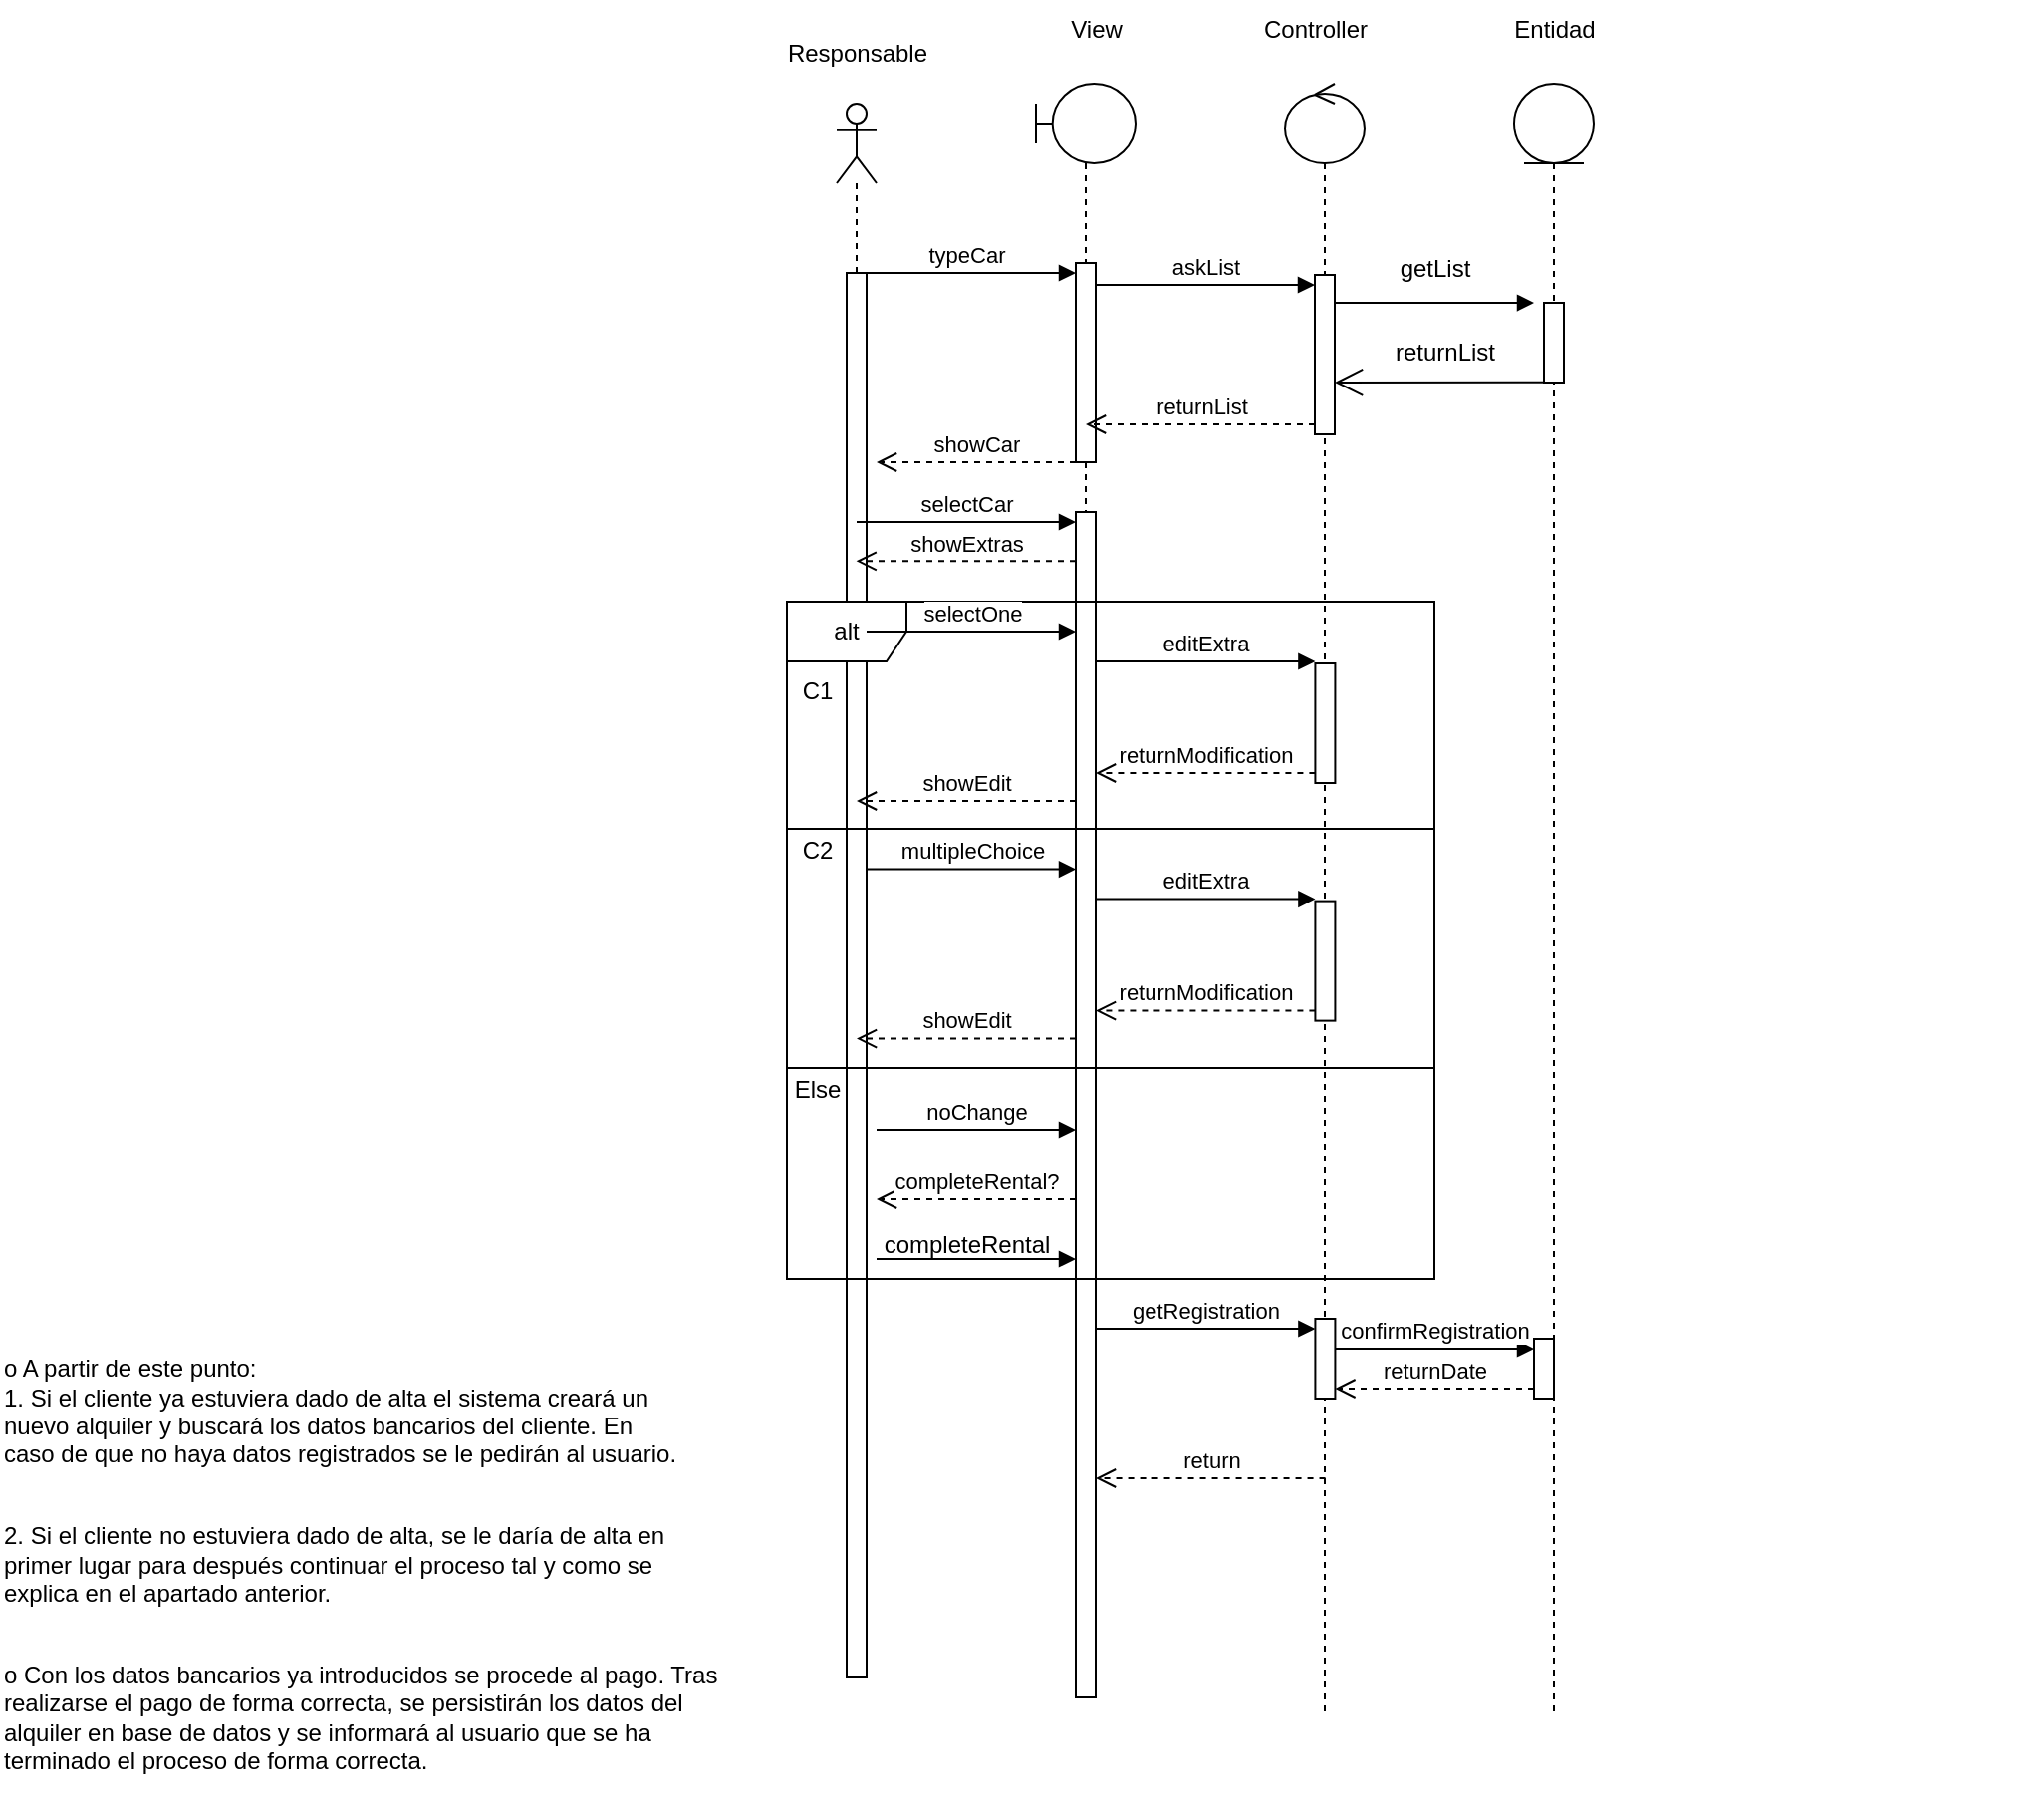 <mxfile version="25.0.2">
  <diagram name="Página-1" id="hJLhgNZL0Z0Mp03p45sU">
    <mxGraphModel dx="1744" dy="478" grid="1" gridSize="10" guides="1" tooltips="1" connect="1" arrows="1" fold="1" page="1" pageScale="1" pageWidth="827" pageHeight="1169" math="0" shadow="0">
      <root>
        <mxCell id="0" />
        <mxCell id="1" parent="0" />
        <mxCell id="AW41BKSZvpYnNZ8wh0pO-1" value="" style="shape=umlLifeline;perimeter=lifelinePerimeter;whiteSpace=wrap;html=1;container=1;dropTarget=0;collapsible=0;recursiveResize=0;outlineConnect=0;portConstraint=eastwest;newEdgeStyle={&quot;curved&quot;:0,&quot;rounded&quot;:0};participant=umlActor;" parent="1" vertex="1">
          <mxGeometry x="140" y="90" width="20" height="790" as="geometry" />
        </mxCell>
        <mxCell id="40E514p9lk34ZQ-6T4XH-21" value="" style="html=1;points=[[0,0,0,0,5],[0,1,0,0,-5],[1,0,0,0,5],[1,1,0,0,-5]];perimeter=orthogonalPerimeter;outlineConnect=0;targetShapes=umlLifeline;portConstraint=eastwest;newEdgeStyle={&quot;curved&quot;:0,&quot;rounded&quot;:0};" vertex="1" parent="AW41BKSZvpYnNZ8wh0pO-1">
          <mxGeometry x="5" y="85" width="10" height="705" as="geometry" />
        </mxCell>
        <mxCell id="AW41BKSZvpYnNZ8wh0pO-5" value="" style="shape=umlLifeline;perimeter=lifelinePerimeter;whiteSpace=wrap;html=1;container=1;dropTarget=0;collapsible=0;recursiveResize=0;outlineConnect=0;portConstraint=eastwest;newEdgeStyle={&quot;curved&quot;:0,&quot;rounded&quot;:0};participant=umlControl;" parent="1" vertex="1">
          <mxGeometry x="365" y="80" width="40" height="820" as="geometry" />
        </mxCell>
        <mxCell id="40E514p9lk34ZQ-6T4XH-10" value="" style="html=1;points=[[0,0,0,0,5],[0,1,0,0,-5],[1,0,0,0,5],[1,1,0,0,-5]];perimeter=orthogonalPerimeter;outlineConnect=0;targetShapes=umlLifeline;portConstraint=eastwest;newEdgeStyle={&quot;curved&quot;:0,&quot;rounded&quot;:0};" vertex="1" parent="AW41BKSZvpYnNZ8wh0pO-5">
          <mxGeometry x="15" y="96" width="10" height="80" as="geometry" />
        </mxCell>
        <mxCell id="40E514p9lk34ZQ-6T4XH-29" value="" style="html=1;points=[[0,0,0,0,5],[0,1,0,0,-5],[1,0,0,0,5],[1,1,0,0,-5]];perimeter=orthogonalPerimeter;outlineConnect=0;targetShapes=umlLifeline;portConstraint=eastwest;newEdgeStyle={&quot;curved&quot;:0,&quot;rounded&quot;:0};" vertex="1" parent="AW41BKSZvpYnNZ8wh0pO-5">
          <mxGeometry x="15.21" y="291" width="10" height="60" as="geometry" />
        </mxCell>
        <mxCell id="40E514p9lk34ZQ-6T4XH-30" value="editExtra" style="html=1;verticalAlign=bottom;endArrow=block;curved=0;rounded=0;entryX=0;entryY=0;entryDx=0;entryDy=5;" edge="1" parent="AW41BKSZvpYnNZ8wh0pO-5">
          <mxGeometry relative="1" as="geometry">
            <mxPoint x="-95" y="290" as="sourcePoint" />
            <mxPoint x="15.21" y="290" as="targetPoint" />
          </mxGeometry>
        </mxCell>
        <mxCell id="40E514p9lk34ZQ-6T4XH-31" value="returnModification" style="html=1;verticalAlign=bottom;endArrow=open;dashed=1;endSize=8;curved=0;rounded=0;exitX=0;exitY=1;exitDx=0;exitDy=-5;" edge="1" parent="AW41BKSZvpYnNZ8wh0pO-5" source="40E514p9lk34ZQ-6T4XH-29">
          <mxGeometry relative="1" as="geometry">
            <mxPoint x="-95" y="346" as="targetPoint" />
          </mxGeometry>
        </mxCell>
        <mxCell id="40E514p9lk34ZQ-6T4XH-33" value="" style="html=1;points=[[0,0,0,0,5],[0,1,0,0,-5],[1,0,0,0,5],[1,1,0,0,-5]];perimeter=orthogonalPerimeter;outlineConnect=0;targetShapes=umlLifeline;portConstraint=eastwest;newEdgeStyle={&quot;curved&quot;:0,&quot;rounded&quot;:0};" vertex="1" parent="AW41BKSZvpYnNZ8wh0pO-5">
          <mxGeometry x="15.21" y="410.31" width="10" height="60" as="geometry" />
        </mxCell>
        <mxCell id="40E514p9lk34ZQ-6T4XH-34" value="editExtra" style="html=1;verticalAlign=bottom;endArrow=block;curved=0;rounded=0;entryX=0;entryY=0;entryDx=0;entryDy=5;" edge="1" parent="AW41BKSZvpYnNZ8wh0pO-5">
          <mxGeometry relative="1" as="geometry">
            <mxPoint x="-95" y="409.31" as="sourcePoint" />
            <mxPoint x="15.21" y="409.31" as="targetPoint" />
          </mxGeometry>
        </mxCell>
        <mxCell id="40E514p9lk34ZQ-6T4XH-35" value="returnModification" style="html=1;verticalAlign=bottom;endArrow=open;dashed=1;endSize=8;curved=0;rounded=0;exitX=0;exitY=1;exitDx=0;exitDy=-5;" edge="1" parent="AW41BKSZvpYnNZ8wh0pO-5" source="40E514p9lk34ZQ-6T4XH-33">
          <mxGeometry relative="1" as="geometry">
            <mxPoint x="-95" y="465.31" as="targetPoint" />
          </mxGeometry>
        </mxCell>
        <mxCell id="40E514p9lk34ZQ-6T4XH-36" value="multipleChoice" style="html=1;verticalAlign=bottom;endArrow=block;curved=0;rounded=0;entryX=0;entryY=0;entryDx=0;entryDy=5;" edge="1" parent="AW41BKSZvpYnNZ8wh0pO-5">
          <mxGeometry relative="1" as="geometry">
            <mxPoint x="-210" y="394.31" as="sourcePoint" />
            <mxPoint x="-105" y="394.31" as="targetPoint" />
          </mxGeometry>
        </mxCell>
        <mxCell id="40E514p9lk34ZQ-6T4XH-37" value="showEdit" style="html=1;verticalAlign=bottom;endArrow=open;dashed=1;endSize=8;curved=0;rounded=0;exitX=0;exitY=1;exitDx=0;exitDy=-5;" edge="1" parent="AW41BKSZvpYnNZ8wh0pO-5">
          <mxGeometry relative="1" as="geometry">
            <mxPoint x="-215" y="479.31" as="targetPoint" />
            <mxPoint x="-105" y="479.31" as="sourcePoint" />
          </mxGeometry>
        </mxCell>
        <mxCell id="40E514p9lk34ZQ-6T4XH-51" value="" style="html=1;points=[[0,0,0,0,5],[0,1,0,0,-5],[1,0,0,0,5],[1,1,0,0,-5]];perimeter=orthogonalPerimeter;outlineConnect=0;targetShapes=umlLifeline;portConstraint=eastwest;newEdgeStyle={&quot;curved&quot;:0,&quot;rounded&quot;:0};" vertex="1" parent="AW41BKSZvpYnNZ8wh0pO-5">
          <mxGeometry x="15.21" y="620" width="10" height="40" as="geometry" />
        </mxCell>
        <mxCell id="AW41BKSZvpYnNZ8wh0pO-8" value="" style="shape=umlLifeline;perimeter=lifelinePerimeter;whiteSpace=wrap;html=1;container=1;dropTarget=0;collapsible=0;recursiveResize=0;outlineConnect=0;portConstraint=eastwest;newEdgeStyle={&quot;curved&quot;:0,&quot;rounded&quot;:0};participant=umlEntity;" parent="1" vertex="1">
          <mxGeometry x="480" y="80" width="40" height="820" as="geometry" />
        </mxCell>
        <mxCell id="40E514p9lk34ZQ-6T4XH-16" value="" style="html=1;points=[[0,0,0,0,5],[0,1,0,0,-5],[1,0,0,0,5],[1,1,0,0,-5]];perimeter=orthogonalPerimeter;outlineConnect=0;targetShapes=umlLifeline;portConstraint=eastwest;newEdgeStyle={&quot;curved&quot;:0,&quot;rounded&quot;:0};" vertex="1" parent="AW41BKSZvpYnNZ8wh0pO-8">
          <mxGeometry x="15" y="110" width="10" height="40" as="geometry" />
        </mxCell>
        <mxCell id="40E514p9lk34ZQ-6T4XH-54" value="" style="html=1;points=[[0,0,0,0,5],[0,1,0,0,-5],[1,0,0,0,5],[1,1,0,0,-5]];perimeter=orthogonalPerimeter;outlineConnect=0;targetShapes=umlLifeline;portConstraint=eastwest;newEdgeStyle={&quot;curved&quot;:0,&quot;rounded&quot;:0};" vertex="1" parent="AW41BKSZvpYnNZ8wh0pO-8">
          <mxGeometry x="10" y="630" width="10" height="30" as="geometry" />
        </mxCell>
        <mxCell id="AW41BKSZvpYnNZ8wh0pO-12" value="" style="shape=umlLifeline;perimeter=lifelinePerimeter;whiteSpace=wrap;html=1;container=1;dropTarget=0;collapsible=0;recursiveResize=0;outlineConnect=0;portConstraint=eastwest;newEdgeStyle={&quot;curved&quot;:0,&quot;rounded&quot;:0};participant=umlBoundary;" parent="1" vertex="1">
          <mxGeometry x="240" y="80" width="50" height="810" as="geometry" />
        </mxCell>
        <mxCell id="40E514p9lk34ZQ-6T4XH-13" value="" style="html=1;points=[[0,0,0,0,5],[0,1,0,0,-5],[1,0,0,0,5],[1,1,0,0,-5]];perimeter=orthogonalPerimeter;outlineConnect=0;targetShapes=umlLifeline;portConstraint=eastwest;newEdgeStyle={&quot;curved&quot;:0,&quot;rounded&quot;:0};" vertex="1" parent="AW41BKSZvpYnNZ8wh0pO-12">
          <mxGeometry x="20" y="90" width="10" height="100" as="geometry" />
        </mxCell>
        <mxCell id="40E514p9lk34ZQ-6T4XH-14" value="typeCar" style="html=1;verticalAlign=bottom;endArrow=block;curved=0;rounded=0;entryX=0;entryY=0;entryDx=0;entryDy=5;" edge="1" target="40E514p9lk34ZQ-6T4XH-13" parent="AW41BKSZvpYnNZ8wh0pO-12">
          <mxGeometry relative="1" as="geometry">
            <mxPoint x="-90" y="95" as="sourcePoint" />
          </mxGeometry>
        </mxCell>
        <mxCell id="40E514p9lk34ZQ-6T4XH-15" value="showCar" style="html=1;verticalAlign=bottom;endArrow=open;dashed=1;endSize=8;curved=0;rounded=0;exitX=0;exitY=1;exitDx=0;exitDy=-5;" edge="1" parent="AW41BKSZvpYnNZ8wh0pO-12">
          <mxGeometry relative="1" as="geometry">
            <mxPoint x="-80" y="190" as="targetPoint" />
            <mxPoint x="20" y="190.0" as="sourcePoint" />
          </mxGeometry>
        </mxCell>
        <mxCell id="40E514p9lk34ZQ-6T4XH-22" value="" style="html=1;points=[[0,0,0,0,5],[0,1,0,0,-5],[1,0,0,0,5],[1,1,0,0,-5]];perimeter=orthogonalPerimeter;outlineConnect=0;targetShapes=umlLifeline;portConstraint=eastwest;newEdgeStyle={&quot;curved&quot;:0,&quot;rounded&quot;:0};" vertex="1" parent="AW41BKSZvpYnNZ8wh0pO-12">
          <mxGeometry x="20" y="215" width="10" height="595" as="geometry" />
        </mxCell>
        <mxCell id="40E514p9lk34ZQ-6T4XH-1" value="View" style="text;html=1;align=center;verticalAlign=middle;resizable=0;points=[];autosize=1;strokeColor=none;fillColor=none;" vertex="1" parent="1">
          <mxGeometry x="245" y="38" width="50" height="30" as="geometry" />
        </mxCell>
        <mxCell id="40E514p9lk34ZQ-6T4XH-3" value="Controller" style="text;html=1;align=center;verticalAlign=middle;resizable=0;points=[];autosize=1;strokeColor=none;fillColor=none;" vertex="1" parent="1">
          <mxGeometry x="340" y="38" width="80" height="30" as="geometry" />
        </mxCell>
        <mxCell id="40E514p9lk34ZQ-6T4XH-4" value="Entidad" style="text;html=1;align=center;verticalAlign=middle;resizable=0;points=[];autosize=1;strokeColor=none;fillColor=none;" vertex="1" parent="1">
          <mxGeometry x="470" y="38" width="60" height="30" as="geometry" />
        </mxCell>
        <mxCell id="40E514p9lk34ZQ-6T4XH-5" value="&amp;nbsp;" style="text;html=1;align=center;verticalAlign=middle;resizable=0;points=[];autosize=1;strokeColor=none;fillColor=none;" vertex="1" parent="1">
          <mxGeometry x="715" y="108" width="30" height="30" as="geometry" />
        </mxCell>
        <mxCell id="40E514p9lk34ZQ-6T4XH-6" value="&lt;h1 style=&quot;margin-top: 0px;&quot;&gt;&lt;br&gt;&lt;/h1&gt;&lt;p&gt;&lt;br&gt;&lt;/p&gt;&lt;p&gt;o A partir de este punto:&lt;br&gt;1. Si el cliente ya estuviera dado de alta el sistema creará un&lt;br&gt;nuevo alquiler y buscará los datos bancarios del cliente. En&lt;br&gt;caso de que no haya datos registrados se le pedirán al usuario.&lt;/p&gt;&lt;p&gt;&lt;br&gt;2. Si el cliente no estuviera dado de alta, se le daría de alta en&lt;br&gt;primer lugar para después continuar el proceso tal y como se&lt;br&gt;explica en el apartado anterior.&lt;/p&gt;&lt;p&gt;&lt;br&gt;o Con los datos bancarios ya introducidos se procede al pago. Tras&lt;br&gt;realizarse el pago de forma correcta, se persistirán los datos del&lt;br&gt;alquiler en base de datos y se informará al usuario que se ha&lt;br&gt;terminado el proceso de forma correcta.&lt;/p&gt;" style="text;html=1;whiteSpace=wrap;overflow=hidden;rounded=0;" vertex="1" parent="1">
          <mxGeometry x="-280" y="640" width="410" height="300" as="geometry" />
        </mxCell>
        <mxCell id="40E514p9lk34ZQ-6T4XH-8" value="Responsable" style="text;html=1;align=center;verticalAlign=middle;resizable=0;points=[];autosize=1;strokeColor=none;fillColor=none;" vertex="1" parent="1">
          <mxGeometry x="105" y="50" width="90" height="30" as="geometry" />
        </mxCell>
        <mxCell id="40E514p9lk34ZQ-6T4XH-11" value="askList" style="html=1;verticalAlign=bottom;endArrow=block;curved=0;rounded=0;entryX=0;entryY=0;entryDx=0;entryDy=5;" edge="1" target="40E514p9lk34ZQ-6T4XH-10" parent="1" source="40E514p9lk34ZQ-6T4XH-13">
          <mxGeometry relative="1" as="geometry">
            <mxPoint x="310" y="175" as="sourcePoint" />
          </mxGeometry>
        </mxCell>
        <mxCell id="40E514p9lk34ZQ-6T4XH-12" value="returnList" style="html=1;verticalAlign=bottom;endArrow=open;dashed=1;endSize=8;curved=0;rounded=0;exitX=0;exitY=1;exitDx=0;exitDy=-5;" edge="1" source="40E514p9lk34ZQ-6T4XH-10" parent="1" target="AW41BKSZvpYnNZ8wh0pO-12">
          <mxGeometry relative="1" as="geometry">
            <mxPoint x="310" y="245" as="targetPoint" />
          </mxGeometry>
        </mxCell>
        <mxCell id="40E514p9lk34ZQ-6T4XH-17" value="" style="endArrow=block;endFill=1;html=1;edgeStyle=orthogonalEdgeStyle;align=left;verticalAlign=top;rounded=0;" edge="1" parent="1">
          <mxGeometry x="-1" relative="1" as="geometry">
            <mxPoint x="390" y="190.03" as="sourcePoint" />
            <mxPoint x="490" y="190.03" as="targetPoint" />
            <Array as="points">
              <mxPoint x="465" y="190.03" />
              <mxPoint x="465" y="190.03" />
            </Array>
            <mxPoint as="offset" />
          </mxGeometry>
        </mxCell>
        <mxCell id="40E514p9lk34ZQ-6T4XH-18" value="" style="endArrow=open;endFill=1;endSize=12;html=1;rounded=0;exitX=0;exitY=1;exitDx=0;exitDy=-5;exitPerimeter=0;" edge="1" parent="1">
          <mxGeometry width="160" relative="1" as="geometry">
            <mxPoint x="495" y="229.92" as="sourcePoint" />
            <mxPoint x="390" y="230" as="targetPoint" />
          </mxGeometry>
        </mxCell>
        <mxCell id="40E514p9lk34ZQ-6T4XH-19" value="returnList" style="text;html=1;align=center;verticalAlign=middle;resizable=0;points=[];autosize=1;strokeColor=none;fillColor=none;" vertex="1" parent="1">
          <mxGeometry x="410" y="200" width="70" height="30" as="geometry" />
        </mxCell>
        <mxCell id="40E514p9lk34ZQ-6T4XH-20" value="getList" style="text;html=1;align=center;verticalAlign=middle;resizable=0;points=[];autosize=1;strokeColor=none;fillColor=none;" vertex="1" parent="1">
          <mxGeometry x="410" y="158" width="60" height="30" as="geometry" />
        </mxCell>
        <mxCell id="40E514p9lk34ZQ-6T4XH-23" value="selectCar" style="html=1;verticalAlign=bottom;endArrow=block;curved=0;rounded=0;entryX=0;entryY=0;entryDx=0;entryDy=5;" edge="1" target="40E514p9lk34ZQ-6T4XH-22" parent="1" source="AW41BKSZvpYnNZ8wh0pO-1">
          <mxGeometry relative="1" as="geometry">
            <mxPoint x="190" y="300" as="sourcePoint" />
          </mxGeometry>
        </mxCell>
        <mxCell id="40E514p9lk34ZQ-6T4XH-24" value="showExtras" style="html=1;verticalAlign=bottom;endArrow=open;dashed=1;endSize=8;curved=0;rounded=0;exitX=0;exitY=1;exitDx=0;exitDy=-5;" edge="1" parent="1">
          <mxGeometry relative="1" as="geometry">
            <mxPoint x="149.81" y="319.66" as="targetPoint" />
            <mxPoint x="260" y="319.66" as="sourcePoint" />
          </mxGeometry>
        </mxCell>
        <mxCell id="40E514p9lk34ZQ-6T4XH-25" value="alt" style="shape=umlFrame;whiteSpace=wrap;html=1;pointerEvents=0;" vertex="1" parent="1">
          <mxGeometry x="115" y="340" width="325" height="340" as="geometry" />
        </mxCell>
        <mxCell id="40E514p9lk34ZQ-6T4XH-27" value="selectOne" style="html=1;verticalAlign=bottom;endArrow=block;curved=0;rounded=0;entryX=0;entryY=0;entryDx=0;entryDy=5;" edge="1" parent="1" source="40E514p9lk34ZQ-6T4XH-21">
          <mxGeometry relative="1" as="geometry">
            <mxPoint x="190" y="355" as="sourcePoint" />
            <mxPoint x="260" y="355" as="targetPoint" />
          </mxGeometry>
        </mxCell>
        <mxCell id="40E514p9lk34ZQ-6T4XH-28" value="showEdit" style="html=1;verticalAlign=bottom;endArrow=open;dashed=1;endSize=8;curved=0;rounded=0;exitX=0;exitY=1;exitDx=0;exitDy=-5;" edge="1" parent="1" target="AW41BKSZvpYnNZ8wh0pO-1">
          <mxGeometry relative="1" as="geometry">
            <mxPoint x="170" y="440" as="targetPoint" />
            <mxPoint x="260" y="440" as="sourcePoint" />
          </mxGeometry>
        </mxCell>
        <mxCell id="40E514p9lk34ZQ-6T4XH-39" value="noChange" style="html=1;verticalAlign=bottom;endArrow=block;curved=0;rounded=0;entryX=0;entryY=0;entryDx=0;entryDy=5;" edge="1" parent="1">
          <mxGeometry relative="1" as="geometry">
            <mxPoint x="160" y="605" as="sourcePoint" />
            <mxPoint x="260" y="605" as="targetPoint" />
          </mxGeometry>
        </mxCell>
        <mxCell id="40E514p9lk34ZQ-6T4XH-40" value="completeRental?" style="html=1;verticalAlign=bottom;endArrow=open;dashed=1;endSize=8;curved=0;rounded=0;exitX=0;exitY=1;exitDx=0;exitDy=-5;" edge="1" parent="1">
          <mxGeometry relative="1" as="geometry">
            <mxPoint x="160" y="640" as="targetPoint" />
            <mxPoint x="260" y="640" as="sourcePoint" />
          </mxGeometry>
        </mxCell>
        <mxCell id="40E514p9lk34ZQ-6T4XH-41" value="" style="line;strokeWidth=1;fillColor=none;align=left;verticalAlign=middle;spacingTop=-1;spacingLeft=3;spacingRight=3;rotatable=0;labelPosition=right;points=[];portConstraint=eastwest;strokeColor=inherit;" vertex="1" parent="1">
          <mxGeometry x="115" y="450" width="325" height="8" as="geometry" />
        </mxCell>
        <mxCell id="40E514p9lk34ZQ-6T4XH-42" value="" style="line;strokeWidth=1;fillColor=none;align=left;verticalAlign=middle;spacingTop=-1;spacingLeft=3;spacingRight=3;rotatable=0;labelPosition=right;points=[];portConstraint=eastwest;strokeColor=inherit;" vertex="1" parent="1">
          <mxGeometry x="115" y="570" width="325" height="8" as="geometry" />
        </mxCell>
        <mxCell id="40E514p9lk34ZQ-6T4XH-43" value="C1" style="text;html=1;align=center;verticalAlign=middle;resizable=0;points=[];autosize=1;strokeColor=none;fillColor=none;" vertex="1" parent="1">
          <mxGeometry x="110" y="370" width="40" height="30" as="geometry" />
        </mxCell>
        <mxCell id="40E514p9lk34ZQ-6T4XH-44" value="C2" style="text;html=1;align=center;verticalAlign=middle;resizable=0;points=[];autosize=1;strokeColor=none;fillColor=none;" vertex="1" parent="1">
          <mxGeometry x="110" y="450" width="40" height="30" as="geometry" />
        </mxCell>
        <mxCell id="40E514p9lk34ZQ-6T4XH-45" value="Else" style="text;html=1;align=center;verticalAlign=middle;resizable=0;points=[];autosize=1;strokeColor=none;fillColor=none;" vertex="1" parent="1">
          <mxGeometry x="105" y="570" width="50" height="30" as="geometry" />
        </mxCell>
        <mxCell id="40E514p9lk34ZQ-6T4XH-47" value="" style="html=1;verticalAlign=bottom;endArrow=block;curved=0;rounded=0;entryX=0;entryY=0;entryDx=0;entryDy=5;" edge="1" parent="1">
          <mxGeometry x="0.2" y="10" relative="1" as="geometry">
            <mxPoint x="160" y="670" as="sourcePoint" />
            <mxPoint x="260" y="670" as="targetPoint" />
            <mxPoint as="offset" />
          </mxGeometry>
        </mxCell>
        <mxCell id="40E514p9lk34ZQ-6T4XH-49" value="completeRental" style="text;html=1;align=center;verticalAlign=middle;resizable=0;points=[];autosize=1;strokeColor=none;fillColor=none;" vertex="1" parent="1">
          <mxGeometry x="150" y="648" width="110" height="30" as="geometry" />
        </mxCell>
        <mxCell id="40E514p9lk34ZQ-6T4XH-52" value="getRegistration" style="html=1;verticalAlign=bottom;endArrow=block;curved=0;rounded=0;entryX=0;entryY=0;entryDx=0;entryDy=5;" edge="1" target="40E514p9lk34ZQ-6T4XH-51" parent="1" source="40E514p9lk34ZQ-6T4XH-22">
          <mxGeometry x="-0.004" relative="1" as="geometry">
            <mxPoint x="310.21" y="705" as="sourcePoint" />
            <mxPoint as="offset" />
          </mxGeometry>
        </mxCell>
        <mxCell id="40E514p9lk34ZQ-6T4XH-53" value="return" style="html=1;verticalAlign=bottom;endArrow=open;dashed=1;endSize=8;curved=0;rounded=0;exitX=0;exitY=1;exitDx=0;exitDy=-5;" edge="1" parent="1">
          <mxGeometry relative="1" as="geometry">
            <mxPoint x="269.999" y="780" as="targetPoint" />
            <mxPoint x="385.28" y="780" as="sourcePoint" />
          </mxGeometry>
        </mxCell>
        <mxCell id="40E514p9lk34ZQ-6T4XH-56" value="returnDate" style="html=1;verticalAlign=bottom;endArrow=open;dashed=1;endSize=8;curved=0;rounded=0;exitX=0;exitY=1;exitDx=0;exitDy=-5;" edge="1" source="40E514p9lk34ZQ-6T4XH-54" parent="1" target="40E514p9lk34ZQ-6T4XH-51">
          <mxGeometry relative="1" as="geometry">
            <mxPoint x="420" y="785" as="targetPoint" />
            <Array as="points" />
          </mxGeometry>
        </mxCell>
        <mxCell id="40E514p9lk34ZQ-6T4XH-55" value="confirmRegistration" style="html=1;verticalAlign=bottom;endArrow=block;curved=0;rounded=0;entryX=0;entryY=0;entryDx=0;entryDy=5;" edge="1" target="40E514p9lk34ZQ-6T4XH-54" parent="1" source="40E514p9lk34ZQ-6T4XH-51">
          <mxGeometry relative="1" as="geometry">
            <mxPoint x="420" y="715" as="sourcePoint" />
          </mxGeometry>
        </mxCell>
      </root>
    </mxGraphModel>
  </diagram>
</mxfile>
